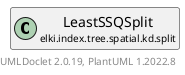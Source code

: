 @startuml
    remove .*\.(Instance|Par|Parameterizer|Factory)$
    set namespaceSeparator none
    hide empty fields
    hide empty methods

    class "<size:14>LeastSSQSplit.Par\n<size:10>elki.index.tree.spatial.kd.split" as elki.index.tree.spatial.kd.split.LeastSSQSplit.Par [[LeastSSQSplit.Par.html]] {
        +make(): LeastSSQSplit
    }

    interface "<size:14>Parameterizer\n<size:10>elki.utilities.optionhandling" as elki.utilities.optionhandling.Parameterizer [[../../../../../utilities/optionhandling/Parameterizer.html]] {
        {abstract} +make(): Object
    }
    class "<size:14>LeastSSQSplit\n<size:10>elki.index.tree.spatial.kd.split" as elki.index.tree.spatial.kd.split.LeastSSQSplit [[LeastSSQSplit.html]]

    elki.utilities.optionhandling.Parameterizer <|.. elki.index.tree.spatial.kd.split.LeastSSQSplit.Par
    elki.index.tree.spatial.kd.split.LeastSSQSplit +-- elki.index.tree.spatial.kd.split.LeastSSQSplit.Par

    center footer UMLDoclet 2.0.19, PlantUML 1.2022.8
@enduml
